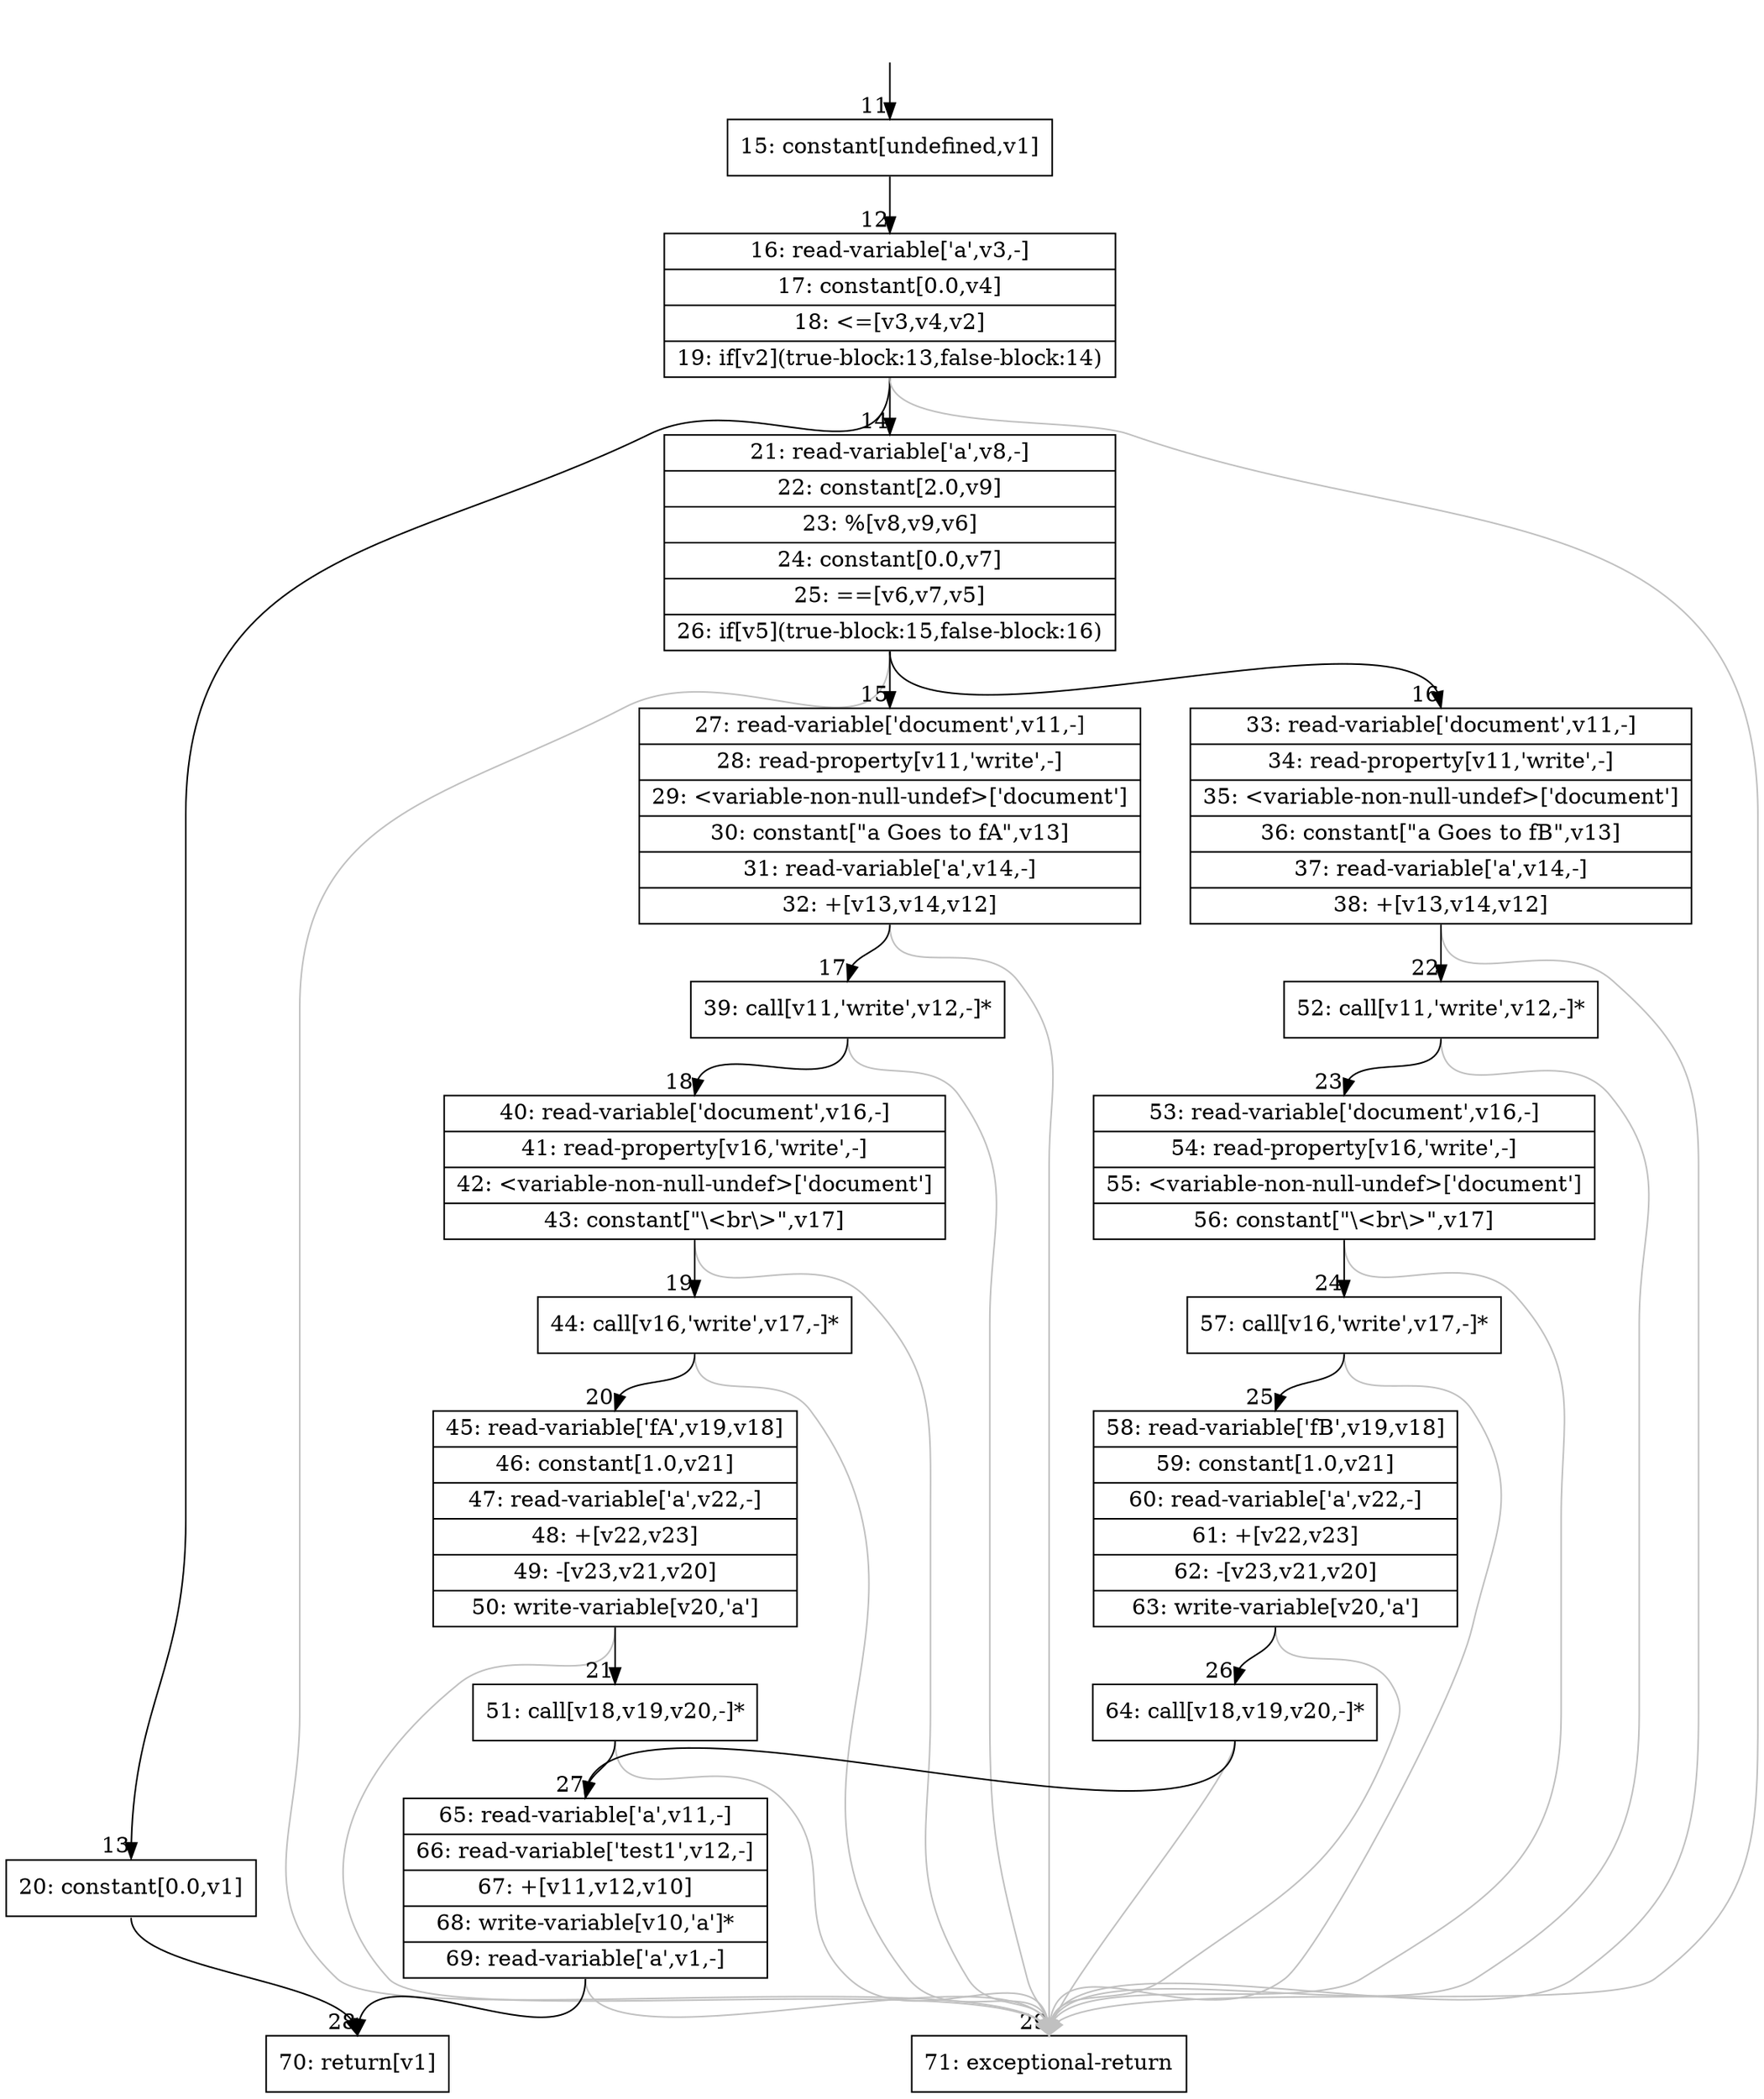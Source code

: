 digraph {
rankdir="TD"
BB_entry1[shape=none,label=""];
BB_entry1 -> BB11 [tailport=s, headport=n, headlabel="    11"]
BB11 [shape=record label="{15: constant[undefined,v1]}" ] 
BB11 -> BB12 [tailport=s, headport=n, headlabel="      12"]
BB12 [shape=record label="{16: read-variable['a',v3,-]|17: constant[0.0,v4]|18: \<=[v3,v4,v2]|19: if[v2](true-block:13,false-block:14)}" ] 
BB12 -> BB13 [tailport=s, headport=n, headlabel="      13"]
BB12 -> BB14 [tailport=s, headport=n, headlabel="      14"]
BB12 -> BB29 [tailport=s, headport=n, color=gray, headlabel="      29"]
BB13 [shape=record label="{20: constant[0.0,v1]}" ] 
BB13 -> BB28 [tailport=s, headport=n, headlabel="      28"]
BB14 [shape=record label="{21: read-variable['a',v8,-]|22: constant[2.0,v9]|23: %[v8,v9,v6]|24: constant[0.0,v7]|25: ==[v6,v7,v5]|26: if[v5](true-block:15,false-block:16)}" ] 
BB14 -> BB15 [tailport=s, headport=n, headlabel="      15"]
BB14 -> BB16 [tailport=s, headport=n, headlabel="      16"]
BB14 -> BB29 [tailport=s, headport=n, color=gray]
BB15 [shape=record label="{27: read-variable['document',v11,-]|28: read-property[v11,'write',-]|29: \<variable-non-null-undef\>['document']|30: constant[\"a Goes to fA\",v13]|31: read-variable['a',v14,-]|32: +[v13,v14,v12]}" ] 
BB15 -> BB17 [tailport=s, headport=n, headlabel="      17"]
BB15 -> BB29 [tailport=s, headport=n, color=gray]
BB16 [shape=record label="{33: read-variable['document',v11,-]|34: read-property[v11,'write',-]|35: \<variable-non-null-undef\>['document']|36: constant[\"a Goes to fB\",v13]|37: read-variable['a',v14,-]|38: +[v13,v14,v12]}" ] 
BB16 -> BB22 [tailport=s, headport=n, headlabel="      22"]
BB16 -> BB29 [tailport=s, headport=n, color=gray]
BB17 [shape=record label="{39: call[v11,'write',v12,-]*}" ] 
BB17 -> BB18 [tailport=s, headport=n, headlabel="      18"]
BB17 -> BB29 [tailport=s, headport=n, color=gray]
BB18 [shape=record label="{40: read-variable['document',v16,-]|41: read-property[v16,'write',-]|42: \<variable-non-null-undef\>['document']|43: constant[\"\\\<br\\\>\",v17]}" ] 
BB18 -> BB19 [tailport=s, headport=n, headlabel="      19"]
BB18 -> BB29 [tailport=s, headport=n, color=gray]
BB19 [shape=record label="{44: call[v16,'write',v17,-]*}" ] 
BB19 -> BB20 [tailport=s, headport=n, headlabel="      20"]
BB19 -> BB29 [tailport=s, headport=n, color=gray]
BB20 [shape=record label="{45: read-variable['fA',v19,v18]|46: constant[1.0,v21]|47: read-variable['a',v22,-]|48: +[v22,v23]|49: -[v23,v21,v20]|50: write-variable[v20,'a']}" ] 
BB20 -> BB21 [tailport=s, headport=n, headlabel="      21"]
BB20 -> BB29 [tailport=s, headport=n, color=gray]
BB21 [shape=record label="{51: call[v18,v19,v20,-]*}" ] 
BB21 -> BB27 [tailport=s, headport=n, headlabel="      27"]
BB21 -> BB29 [tailport=s, headport=n, color=gray]
BB22 [shape=record label="{52: call[v11,'write',v12,-]*}" ] 
BB22 -> BB23 [tailport=s, headport=n, headlabel="      23"]
BB22 -> BB29 [tailport=s, headport=n, color=gray]
BB23 [shape=record label="{53: read-variable['document',v16,-]|54: read-property[v16,'write',-]|55: \<variable-non-null-undef\>['document']|56: constant[\"\\\<br\\\>\",v17]}" ] 
BB23 -> BB24 [tailport=s, headport=n, headlabel="      24"]
BB23 -> BB29 [tailport=s, headport=n, color=gray]
BB24 [shape=record label="{57: call[v16,'write',v17,-]*}" ] 
BB24 -> BB25 [tailport=s, headport=n, headlabel="      25"]
BB24 -> BB29 [tailport=s, headport=n, color=gray]
BB25 [shape=record label="{58: read-variable['fB',v19,v18]|59: constant[1.0,v21]|60: read-variable['a',v22,-]|61: +[v22,v23]|62: -[v23,v21,v20]|63: write-variable[v20,'a']}" ] 
BB25 -> BB26 [tailport=s, headport=n, headlabel="      26"]
BB25 -> BB29 [tailport=s, headport=n, color=gray]
BB26 [shape=record label="{64: call[v18,v19,v20,-]*}" ] 
BB26 -> BB27 [tailport=s, headport=n]
BB26 -> BB29 [tailport=s, headport=n, color=gray]
BB27 [shape=record label="{65: read-variable['a',v11,-]|66: read-variable['test1',v12,-]|67: +[v11,v12,v10]|68: write-variable[v10,'a']*|69: read-variable['a',v1,-]}" ] 
BB27 -> BB28 [tailport=s, headport=n]
BB27 -> BB29 [tailport=s, headport=n, color=gray]
BB28 [shape=record label="{70: return[v1]}" ] 
BB29 [shape=record label="{71: exceptional-return}" ] 
}
